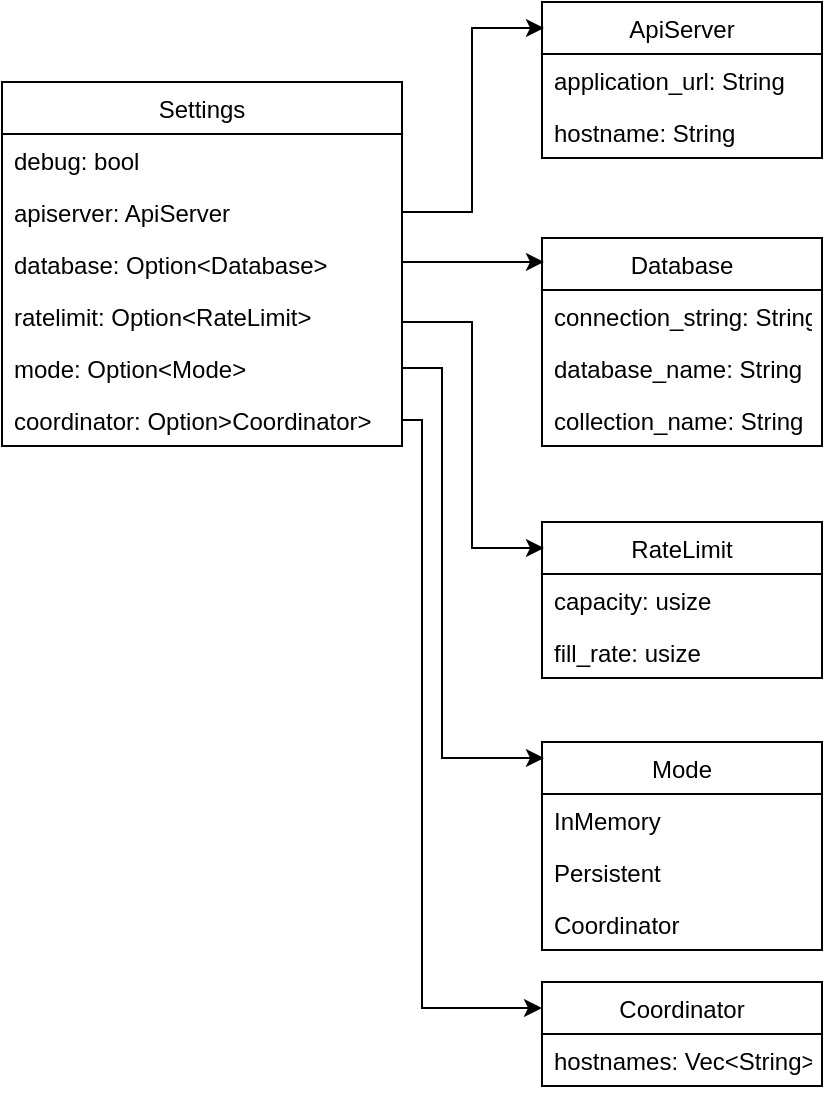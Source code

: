 <mxfile version="15.8.7" type="device" pages="4"><diagram id="TAZlNpyzT57UB132Z_Th" name="settings"><mxGraphModel dx="1422" dy="857" grid="1" gridSize="10" guides="1" tooltips="1" connect="1" arrows="1" fold="1" page="1" pageScale="1" pageWidth="850" pageHeight="1100" math="0" shadow="0"><root><mxCell id="esbHECSBwcRWjfnft_Ba-0"/><mxCell id="esbHECSBwcRWjfnft_Ba-1" parent="esbHECSBwcRWjfnft_Ba-0"/><mxCell id="esbHECSBwcRWjfnft_Ba-6" value="ApiServer" style="swimlane;fontStyle=0;childLayout=stackLayout;horizontal=1;startSize=26;fillColor=none;horizontalStack=0;resizeParent=1;resizeParentMax=0;resizeLast=0;collapsible=1;marginBottom=0;" parent="esbHECSBwcRWjfnft_Ba-1" vertex="1"><mxGeometry x="280" y="30" width="140" height="78" as="geometry"/></mxCell><mxCell id="esbHECSBwcRWjfnft_Ba-7" value="application_url: String" style="text;strokeColor=none;fillColor=none;align=left;verticalAlign=top;spacingLeft=4;spacingRight=4;overflow=hidden;rotatable=0;points=[[0,0.5],[1,0.5]];portConstraint=eastwest;" parent="esbHECSBwcRWjfnft_Ba-6" vertex="1"><mxGeometry y="26" width="140" height="26" as="geometry"/></mxCell><mxCell id="esbHECSBwcRWjfnft_Ba-8" value="hostname: String" style="text;strokeColor=none;fillColor=none;align=left;verticalAlign=top;spacingLeft=4;spacingRight=4;overflow=hidden;rotatable=0;points=[[0,0.5],[1,0.5]];portConstraint=eastwest;" parent="esbHECSBwcRWjfnft_Ba-6" vertex="1"><mxGeometry y="52" width="140" height="26" as="geometry"/></mxCell><mxCell id="esbHECSBwcRWjfnft_Ba-10" value="Database" style="swimlane;fontStyle=0;childLayout=stackLayout;horizontal=1;startSize=26;fillColor=none;horizontalStack=0;resizeParent=1;resizeParentMax=0;resizeLast=0;collapsible=1;marginBottom=0;" parent="esbHECSBwcRWjfnft_Ba-1" vertex="1"><mxGeometry x="280" y="148" width="140" height="104" as="geometry"/></mxCell><mxCell id="esbHECSBwcRWjfnft_Ba-11" value="connection_string: String" style="text;strokeColor=none;fillColor=none;align=left;verticalAlign=top;spacingLeft=4;spacingRight=4;overflow=hidden;rotatable=0;points=[[0,0.5],[1,0.5]];portConstraint=eastwest;" parent="esbHECSBwcRWjfnft_Ba-10" vertex="1"><mxGeometry y="26" width="140" height="26" as="geometry"/></mxCell><mxCell id="esbHECSBwcRWjfnft_Ba-13" value="database_name: String" style="text;strokeColor=none;fillColor=none;align=left;verticalAlign=top;spacingLeft=4;spacingRight=4;overflow=hidden;rotatable=0;points=[[0,0.5],[1,0.5]];portConstraint=eastwest;" parent="esbHECSBwcRWjfnft_Ba-10" vertex="1"><mxGeometry y="52" width="140" height="26" as="geometry"/></mxCell><mxCell id="esbHECSBwcRWjfnft_Ba-12" value="collection_name: String" style="text;strokeColor=none;fillColor=none;align=left;verticalAlign=top;spacingLeft=4;spacingRight=4;overflow=hidden;rotatable=0;points=[[0,0.5],[1,0.5]];portConstraint=eastwest;" parent="esbHECSBwcRWjfnft_Ba-10" vertex="1"><mxGeometry y="78" width="140" height="26" as="geometry"/></mxCell><mxCell id="esbHECSBwcRWjfnft_Ba-14" value="RateLimit" style="swimlane;fontStyle=0;childLayout=stackLayout;horizontal=1;startSize=26;fillColor=none;horizontalStack=0;resizeParent=1;resizeParentMax=0;resizeLast=0;collapsible=1;marginBottom=0;" parent="esbHECSBwcRWjfnft_Ba-1" vertex="1"><mxGeometry x="280" y="290" width="140" height="78" as="geometry"/></mxCell><mxCell id="esbHECSBwcRWjfnft_Ba-15" value="capacity: usize" style="text;strokeColor=none;fillColor=none;align=left;verticalAlign=top;spacingLeft=4;spacingRight=4;overflow=hidden;rotatable=0;points=[[0,0.5],[1,0.5]];portConstraint=eastwest;" parent="esbHECSBwcRWjfnft_Ba-14" vertex="1"><mxGeometry y="26" width="140" height="26" as="geometry"/></mxCell><mxCell id="esbHECSBwcRWjfnft_Ba-16" value="fill_rate: usize" style="text;strokeColor=none;fillColor=none;align=left;verticalAlign=top;spacingLeft=4;spacingRight=4;overflow=hidden;rotatable=0;points=[[0,0.5],[1,0.5]];portConstraint=eastwest;" parent="esbHECSBwcRWjfnft_Ba-14" vertex="1"><mxGeometry y="52" width="140" height="26" as="geometry"/></mxCell><mxCell id="esbHECSBwcRWjfnft_Ba-18" value="Settings" style="swimlane;fontStyle=0;childLayout=stackLayout;horizontal=1;startSize=26;fillColor=none;horizontalStack=0;resizeParent=1;resizeParentMax=0;resizeLast=0;collapsible=1;marginBottom=0;" parent="esbHECSBwcRWjfnft_Ba-1" vertex="1"><mxGeometry x="10" y="70" width="200" height="182" as="geometry"/></mxCell><mxCell id="esbHECSBwcRWjfnft_Ba-19" value="debug: bool" style="text;strokeColor=none;fillColor=none;align=left;verticalAlign=top;spacingLeft=4;spacingRight=4;overflow=hidden;rotatable=0;points=[[0,0.5],[1,0.5]];portConstraint=eastwest;" parent="esbHECSBwcRWjfnft_Ba-18" vertex="1"><mxGeometry y="26" width="200" height="26" as="geometry"/></mxCell><mxCell id="esbHECSBwcRWjfnft_Ba-21" value="apiserver: ApiServer" style="text;strokeColor=none;fillColor=none;align=left;verticalAlign=top;spacingLeft=4;spacingRight=4;overflow=hidden;rotatable=0;points=[[0,0.5],[1,0.5]];portConstraint=eastwest;" parent="esbHECSBwcRWjfnft_Ba-18" vertex="1"><mxGeometry y="52" width="200" height="26" as="geometry"/></mxCell><mxCell id="esbHECSBwcRWjfnft_Ba-22" value="database: Option&lt;Database&gt;" style="text;strokeColor=none;fillColor=none;align=left;verticalAlign=top;spacingLeft=4;spacingRight=4;overflow=hidden;rotatable=0;points=[[0,0.5],[1,0.5]];portConstraint=eastwest;" parent="esbHECSBwcRWjfnft_Ba-18" vertex="1"><mxGeometry y="78" width="200" height="26" as="geometry"/></mxCell><mxCell id="sbB6mILtTJ0uTnUBI71t-11" value="ratelimit: Option&lt;RateLimit&gt;" style="text;strokeColor=none;fillColor=none;align=left;verticalAlign=top;spacingLeft=4;spacingRight=4;overflow=hidden;rotatable=0;points=[[0,0.5],[1,0.5]];portConstraint=eastwest;" vertex="1" parent="esbHECSBwcRWjfnft_Ba-18"><mxGeometry y="104" width="200" height="26" as="geometry"/></mxCell><mxCell id="sbB6mILtTJ0uTnUBI71t-12" value="mode: Option&lt;Mode&gt;" style="text;strokeColor=none;fillColor=none;align=left;verticalAlign=top;spacingLeft=4;spacingRight=4;overflow=hidden;rotatable=0;points=[[0,0.5],[1,0.5]];portConstraint=eastwest;" vertex="1" parent="esbHECSBwcRWjfnft_Ba-18"><mxGeometry y="130" width="200" height="26" as="geometry"/></mxCell><mxCell id="esbHECSBwcRWjfnft_Ba-20" value="coordinator: Option&gt;Coordinator&gt;" style="text;strokeColor=none;fillColor=none;align=left;verticalAlign=top;spacingLeft=4;spacingRight=4;overflow=hidden;rotatable=0;points=[[0,0.5],[1,0.5]];portConstraint=eastwest;" parent="esbHECSBwcRWjfnft_Ba-18" vertex="1"><mxGeometry y="156" width="200" height="26" as="geometry"/></mxCell><mxCell id="esbHECSBwcRWjfnft_Ba-23" style="edgeStyle=orthogonalEdgeStyle;rounded=0;orthogonalLoop=1;jettySize=auto;html=1;entryX=0.007;entryY=0.167;entryDx=0;entryDy=0;entryPerimeter=0;" parent="esbHECSBwcRWjfnft_Ba-1" source="esbHECSBwcRWjfnft_Ba-21" target="esbHECSBwcRWjfnft_Ba-6" edge="1"><mxGeometry relative="1" as="geometry"/></mxCell><mxCell id="esbHECSBwcRWjfnft_Ba-24" style="edgeStyle=orthogonalEdgeStyle;rounded=0;orthogonalLoop=1;jettySize=auto;html=1;entryX=0.007;entryY=0.115;entryDx=0;entryDy=0;entryPerimeter=0;" parent="esbHECSBwcRWjfnft_Ba-1" source="esbHECSBwcRWjfnft_Ba-22" target="esbHECSBwcRWjfnft_Ba-10" edge="1"><mxGeometry relative="1" as="geometry"><Array as="points"><mxPoint x="230" y="160"/><mxPoint x="230" y="160"/></Array></mxGeometry></mxCell><mxCell id="esbHECSBwcRWjfnft_Ba-25" style="edgeStyle=orthogonalEdgeStyle;rounded=0;orthogonalLoop=1;jettySize=auto;html=1;entryX=0.007;entryY=0.167;entryDx=0;entryDy=0;entryPerimeter=0;" parent="esbHECSBwcRWjfnft_Ba-1" target="esbHECSBwcRWjfnft_Ba-14" edge="1"><mxGeometry relative="1" as="geometry"><mxPoint x="210" y="190" as="sourcePoint"/><Array as="points"><mxPoint x="245" y="190"/><mxPoint x="245" y="303"/></Array></mxGeometry></mxCell><mxCell id="sbB6mILtTJ0uTnUBI71t-3" value="Mode" style="swimlane;fontStyle=0;childLayout=stackLayout;horizontal=1;startSize=26;fillColor=none;horizontalStack=0;resizeParent=1;resizeParentMax=0;resizeLast=0;collapsible=1;marginBottom=0;" vertex="1" parent="esbHECSBwcRWjfnft_Ba-1"><mxGeometry x="280" y="400" width="140" height="104" as="geometry"/></mxCell><mxCell id="sbB6mILtTJ0uTnUBI71t-4" value="InMemory" style="text;strokeColor=none;fillColor=none;align=left;verticalAlign=top;spacingLeft=4;spacingRight=4;overflow=hidden;rotatable=0;points=[[0,0.5],[1,0.5]];portConstraint=eastwest;" vertex="1" parent="sbB6mILtTJ0uTnUBI71t-3"><mxGeometry y="26" width="140" height="26" as="geometry"/></mxCell><mxCell id="sbB6mILtTJ0uTnUBI71t-6" value="Persistent" style="text;strokeColor=none;fillColor=none;align=left;verticalAlign=top;spacingLeft=4;spacingRight=4;overflow=hidden;rotatable=0;points=[[0,0.5],[1,0.5]];portConstraint=eastwest;" vertex="1" parent="sbB6mILtTJ0uTnUBI71t-3"><mxGeometry y="52" width="140" height="26" as="geometry"/></mxCell><mxCell id="sbB6mILtTJ0uTnUBI71t-5" value="Coordinator" style="text;strokeColor=none;fillColor=none;align=left;verticalAlign=top;spacingLeft=4;spacingRight=4;overflow=hidden;rotatable=0;points=[[0,0.5],[1,0.5]];portConstraint=eastwest;" vertex="1" parent="sbB6mILtTJ0uTnUBI71t-3"><mxGeometry y="78" width="140" height="26" as="geometry"/></mxCell><mxCell id="sbB6mILtTJ0uTnUBI71t-7" value="Coordinator" style="swimlane;fontStyle=0;childLayout=stackLayout;horizontal=1;startSize=26;fillColor=none;horizontalStack=0;resizeParent=1;resizeParentMax=0;resizeLast=0;collapsible=1;marginBottom=0;" vertex="1" parent="esbHECSBwcRWjfnft_Ba-1"><mxGeometry x="280" y="520" width="140" height="52" as="geometry"/></mxCell><mxCell id="sbB6mILtTJ0uTnUBI71t-10" value="hostnames: Vec&lt;String&gt;" style="text;strokeColor=none;fillColor=none;align=left;verticalAlign=top;spacingLeft=4;spacingRight=4;overflow=hidden;rotatable=0;points=[[0,0.5],[1,0.5]];portConstraint=eastwest;" vertex="1" parent="sbB6mILtTJ0uTnUBI71t-7"><mxGeometry y="26" width="140" height="26" as="geometry"/></mxCell><mxCell id="sbB6mILtTJ0uTnUBI71t-13" style="edgeStyle=orthogonalEdgeStyle;rounded=0;orthogonalLoop=1;jettySize=auto;html=1;entryX=0.007;entryY=0.077;entryDx=0;entryDy=0;entryPerimeter=0;" edge="1" parent="esbHECSBwcRWjfnft_Ba-1" source="sbB6mILtTJ0uTnUBI71t-12" target="sbB6mILtTJ0uTnUBI71t-3"><mxGeometry relative="1" as="geometry"><Array as="points"><mxPoint x="230" y="213"/><mxPoint x="230" y="408"/></Array></mxGeometry></mxCell><mxCell id="sbB6mILtTJ0uTnUBI71t-14" style="edgeStyle=orthogonalEdgeStyle;rounded=0;orthogonalLoop=1;jettySize=auto;html=1;entryX=0;entryY=0.25;entryDx=0;entryDy=0;" edge="1" parent="esbHECSBwcRWjfnft_Ba-1" source="esbHECSBwcRWjfnft_Ba-20" target="sbB6mILtTJ0uTnUBI71t-7"><mxGeometry relative="1" as="geometry"><Array as="points"><mxPoint x="220" y="239"/><mxPoint x="220" y="533"/></Array></mxGeometry></mxCell></root></mxGraphModel></diagram><diagram id="XrdEP9wuMoZZSqvLhCK8" name="hashservice"><mxGraphModel dx="1422" dy="857" grid="1" gridSize="10" guides="1" tooltips="1" connect="1" arrows="1" fold="1" page="1" pageScale="1" pageWidth="850" pageHeight="1100" math="0" shadow="0"><root><mxCell id="0"/><mxCell id="1" parent="0"/><mxCell id="L67P3YIC8SZc1Xn3fGiJ-1" value="HashService" style="swimlane;fontStyle=0;childLayout=stackLayout;horizontal=1;startSize=26;fillColor=none;horizontalStack=0;resizeParent=1;resizeParentMax=0;resizeLast=0;collapsible=1;marginBottom=0;" parent="1" vertex="1"><mxGeometry x="10" y="64" width="380" height="130" as="geometry"/></mxCell><mxCell id="L67P3YIC8SZc1Xn3fGiJ-2" value="init -&gt; Result&lt;(), HashServiceError&gt;" style="text;strokeColor=none;fillColor=none;align=left;verticalAlign=top;spacingLeft=4;spacingRight=4;overflow=hidden;rotatable=0;points=[[0,0.5],[1,0.5]];portConstraint=eastwest;" parent="L67P3YIC8SZc1Xn3fGiJ-1" vertex="1"><mxGeometry y="26" width="380" height="26" as="geometry"/></mxCell><mxCell id="L67P3YIC8SZc1Xn3fGiJ-3" value="get_links(QueryParams) : Result&lt;Vec&lt;LinkInfo&gt;, HashServiceError&gt;" style="text;strokeColor=none;fillColor=none;align=left;verticalAlign=top;spacingLeft=4;spacingRight=4;overflow=hidden;rotatable=0;points=[[0,0.5],[1,0.5]];portConstraint=eastwest;" parent="L67P3YIC8SZc1Xn3fGiJ-1" vertex="1"><mxGeometry y="52" width="380" height="26" as="geometry"/></mxCell><mxCell id="L67P3YIC8SZc1Xn3fGiJ-4" value="insert(&amp;str) -&gt; Result&lt;String, HashServiceError&gt;" style="text;strokeColor=none;fillColor=none;align=left;verticalAlign=top;spacingLeft=4;spacingRight=4;overflow=hidden;rotatable=0;points=[[0,0.5],[1,0.5]];portConstraint=eastwest;" parent="L67P3YIC8SZc1Xn3fGiJ-1" vertex="1"><mxGeometry y="78" width="380" height="26" as="geometry"/></mxCell><mxCell id="L67P3YIC8SZc1Xn3fGiJ-5" value="find(&amp;str) -&gt; Option&lt;LinkInfo&gt;" style="text;strokeColor=none;fillColor=none;align=left;verticalAlign=top;spacingLeft=4;spacingRight=4;overflow=hidden;rotatable=0;points=[[0,0.5],[1,0.5]];portConstraint=eastwest;" parent="L67P3YIC8SZc1Xn3fGiJ-1" vertex="1"><mxGeometry y="104" width="380" height="26" as="geometry"/></mxCell><mxCell id="L67P3YIC8SZc1Xn3fGiJ-9" value="LinkInfo" style="swimlane;fontStyle=0;childLayout=stackLayout;horizontal=1;startSize=26;fillColor=none;horizontalStack=0;resizeParent=1;resizeParentMax=0;resizeLast=0;collapsible=1;marginBottom=0;" parent="1" vertex="1"><mxGeometry x="440" y="160" width="130" height="104" as="geometry"/></mxCell><mxCell id="L67P3YIC8SZc1Xn3fGiJ-10" value="short_url: String" style="text;strokeColor=none;fillColor=none;align=left;verticalAlign=top;spacingLeft=4;spacingRight=4;overflow=hidden;rotatable=0;points=[[0,0.5],[1,0.5]];portConstraint=eastwest;" parent="L67P3YIC8SZc1Xn3fGiJ-9" vertex="1"><mxGeometry y="26" width="130" height="26" as="geometry"/></mxCell><mxCell id="L67P3YIC8SZc1Xn3fGiJ-11" value="long_url: String" style="text;strokeColor=none;fillColor=none;align=left;verticalAlign=top;spacingLeft=4;spacingRight=4;overflow=hidden;rotatable=0;points=[[0,0.5],[1,0.5]];portConstraint=eastwest;" parent="L67P3YIC8SZc1Xn3fGiJ-9" vertex="1"><mxGeometry y="52" width="130" height="26" as="geometry"/></mxCell><mxCell id="L67P3YIC8SZc1Xn3fGiJ-12" value="clicks: u32" style="text;strokeColor=none;fillColor=none;align=left;verticalAlign=top;spacingLeft=4;spacingRight=4;overflow=hidden;rotatable=0;points=[[0,0.5],[1,0.5]];portConstraint=eastwest;" parent="L67P3YIC8SZc1Xn3fGiJ-9" vertex="1"><mxGeometry y="78" width="130" height="26" as="geometry"/></mxCell><mxCell id="L67P3YIC8SZc1Xn3fGiJ-14" value="HashServiceError" style="swimlane;fontStyle=0;childLayout=stackLayout;horizontal=1;startSize=26;fillColor=none;horizontalStack=0;resizeParent=1;resizeParentMax=0;resizeLast=0;collapsible=1;marginBottom=0;" parent="1" vertex="1"><mxGeometry x="440" y="30" width="130" height="78" as="geometry"/></mxCell><mxCell id="L67P3YIC8SZc1Xn3fGiJ-15" value="ConnectionError" style="text;strokeColor=none;fillColor=none;align=left;verticalAlign=top;spacingLeft=4;spacingRight=4;overflow=hidden;rotatable=0;points=[[0,0.5],[1,0.5]];portConstraint=eastwest;" parent="L67P3YIC8SZc1Xn3fGiJ-14" vertex="1"><mxGeometry y="26" width="130" height="26" as="geometry"/></mxCell><mxCell id="L67P3YIC8SZc1Xn3fGiJ-16" value="Unknown" style="text;strokeColor=none;fillColor=none;align=left;verticalAlign=top;spacingLeft=4;spacingRight=4;overflow=hidden;rotatable=0;points=[[0,0.5],[1,0.5]];portConstraint=eastwest;" parent="L67P3YIC8SZc1Xn3fGiJ-14" vertex="1"><mxGeometry y="52" width="130" height="26" as="geometry"/></mxCell><mxCell id="L67P3YIC8SZc1Xn3fGiJ-26" style="edgeStyle=orthogonalEdgeStyle;rounded=0;orthogonalLoop=1;jettySize=auto;html=1;entryX=0.488;entryY=1.038;entryDx=0;entryDy=0;entryPerimeter=0;" parent="1" source="L67P3YIC8SZc1Xn3fGiJ-18" target="L67P3YIC8SZc1Xn3fGiJ-5" edge="1"><mxGeometry relative="1" as="geometry"/></mxCell><mxCell id="L67P3YIC8SZc1Xn3fGiJ-18" value="InMemoryHashService" style="swimlane;fontStyle=0;childLayout=stackLayout;horizontal=1;startSize=26;fillColor=none;horizontalStack=0;resizeParent=1;resizeParentMax=0;resizeLast=0;collapsible=1;marginBottom=0;" parent="1" vertex="1"><mxGeometry x="30" y="284" width="230" height="52" as="geometry"/></mxCell><mxCell id="L67P3YIC8SZc1Xn3fGiJ-19" value="urls: HashMap&lt;String, LinkInfo&gt;" style="text;strokeColor=none;fillColor=none;align=left;verticalAlign=top;spacingLeft=4;spacingRight=4;overflow=hidden;rotatable=0;points=[[0,0.5],[1,0.5]];portConstraint=eastwest;" parent="L67P3YIC8SZc1Xn3fGiJ-18" vertex="1"><mxGeometry y="26" width="230" height="26" as="geometry"/></mxCell><mxCell id="L67P3YIC8SZc1Xn3fGiJ-27" style="edgeStyle=orthogonalEdgeStyle;rounded=0;orthogonalLoop=1;jettySize=auto;html=1;entryX=0.535;entryY=0.974;entryDx=0;entryDy=0;entryPerimeter=0;" parent="1" source="L67P3YIC8SZc1Xn3fGiJ-23" target="L67P3YIC8SZc1Xn3fGiJ-5" edge="1"><mxGeometry relative="1" as="geometry"/></mxCell><mxCell id="L67P3YIC8SZc1Xn3fGiJ-23" value="PersistentHashService" style="swimlane;fontStyle=0;childLayout=stackLayout;horizontal=1;startSize=26;fillColor=none;horizontalStack=0;resizeParent=1;resizeParentMax=0;resizeLast=0;collapsible=1;marginBottom=0;" parent="1" vertex="1"><mxGeometry x="270" y="284" width="230" height="78" as="geometry"/></mxCell><mxCell id="L67P3YIC8SZc1Xn3fGiJ-24" value="database_config: settings::Database" style="text;strokeColor=none;fillColor=none;align=left;verticalAlign=top;spacingLeft=4;spacingRight=4;overflow=hidden;rotatable=0;points=[[0,0.5],[1,0.5]];portConstraint=eastwest;" parent="L67P3YIC8SZc1Xn3fGiJ-23" vertex="1"><mxGeometry y="26" width="230" height="26" as="geometry"/></mxCell><mxCell id="L67P3YIC8SZc1Xn3fGiJ-25" value="collection: Option&lt;Collection&lt;LinkInfo&gt;&gt;" style="text;strokeColor=none;fillColor=none;align=left;verticalAlign=top;spacingLeft=4;spacingRight=4;overflow=hidden;rotatable=0;points=[[0,0.5],[1,0.5]];portConstraint=eastwest;" parent="L67P3YIC8SZc1Xn3fGiJ-23" vertex="1"><mxGeometry y="52" width="230" height="26" as="geometry"/></mxCell><mxCell id="L67P3YIC8SZc1Xn3fGiJ-28" style="edgeStyle=orthogonalEdgeStyle;rounded=0;orthogonalLoop=1;jettySize=auto;html=1;entryX=-0.022;entryY=0.106;entryDx=0;entryDy=0;entryPerimeter=0;" parent="1" source="L67P3YIC8SZc1Xn3fGiJ-3" target="L67P3YIC8SZc1Xn3fGiJ-9" edge="1"><mxGeometry relative="1" as="geometry"><Array as="points"><mxPoint x="400" y="129"/><mxPoint x="400" y="171"/></Array></mxGeometry></mxCell><mxCell id="L67P3YIC8SZc1Xn3fGiJ-29" style="edgeStyle=orthogonalEdgeStyle;rounded=0;orthogonalLoop=1;jettySize=auto;html=1;entryX=-0.015;entryY=0.173;entryDx=0;entryDy=0;entryPerimeter=0;" parent="1" source="L67P3YIC8SZc1Xn3fGiJ-2" target="L67P3YIC8SZc1Xn3fGiJ-14" edge="1"><mxGeometry relative="1" as="geometry"/></mxCell><mxCell id="QDeMAScVZnBrEmCv4v0D-1" value="QueryParams" style="swimlane;fontStyle=0;childLayout=stackLayout;horizontal=1;startSize=26;fillColor=none;horizontalStack=0;resizeParent=1;resizeParentMax=0;resizeLast=0;collapsible=1;marginBottom=0;" parent="1" vertex="1"><mxGeometry x="610" y="108" width="130" height="78" as="geometry"/></mxCell><mxCell id="QDeMAScVZnBrEmCv4v0D-2" value="top: Option&lt;usize&gt;" style="text;strokeColor=none;fillColor=none;align=left;verticalAlign=top;spacingLeft=4;spacingRight=4;overflow=hidden;rotatable=0;points=[[0,0.5],[1,0.5]];portConstraint=eastwest;" parent="QDeMAScVZnBrEmCv4v0D-1" vertex="1"><mxGeometry y="26" width="130" height="26" as="geometry"/></mxCell><mxCell id="QDeMAScVZnBrEmCv4v0D-3" value="skip: Option&lt;usize&gt;" style="text;strokeColor=none;fillColor=none;align=left;verticalAlign=top;spacingLeft=4;spacingRight=4;overflow=hidden;rotatable=0;points=[[0,0.5],[1,0.5]];portConstraint=eastwest;" parent="QDeMAScVZnBrEmCv4v0D-1" vertex="1"><mxGeometry y="52" width="130" height="26" as="geometry"/></mxCell><mxCell id="QDeMAScVZnBrEmCv4v0D-5" style="edgeStyle=orthogonalEdgeStyle;rounded=0;orthogonalLoop=1;jettySize=auto;html=1;entryX=0;entryY=0.25;entryDx=0;entryDy=0;" parent="1" source="L67P3YIC8SZc1Xn3fGiJ-3" target="QDeMAScVZnBrEmCv4v0D-1" edge="1"><mxGeometry relative="1" as="geometry"><Array as="points"><mxPoint x="350" y="128"/><mxPoint x="350" y="128"/></Array></mxGeometry></mxCell></root></mxGraphModel></diagram><diagram id="0P1ubrM2B0wQ4ttM5VC0" name="httpserver"><mxGraphModel dx="1422" dy="857" grid="1" gridSize="10" guides="1" tooltips="1" connect="1" arrows="1" fold="1" page="1" pageScale="1" pageWidth="850" pageHeight="1100" math="0" shadow="0"><root><mxCell id="tfmMsQ8If1fXk_dhuAAy-0"/><mxCell id="tfmMsQ8If1fXk_dhuAAy-1" parent="tfmMsQ8If1fXk_dhuAAy-0"/><mxCell id="tfmMsQ8If1fXk_dhuAAy-2" value="HttpServer" style="swimlane;fontStyle=0;childLayout=stackLayout;horizontal=1;startSize=26;fillColor=none;horizontalStack=0;resizeParent=1;resizeParentMax=0;resizeLast=0;collapsible=1;marginBottom=0;" parent="tfmMsQ8If1fXk_dhuAAy-1" vertex="1"><mxGeometry x="60" y="50" width="180" height="156" as="geometry"/></mxCell><mxCell id="tfmMsQ8If1fXk_dhuAAy-3" value="/hello" style="text;strokeColor=none;fillColor=none;align=left;verticalAlign=top;spacingLeft=4;spacingRight=4;overflow=hidden;rotatable=0;points=[[0,0.5],[1,0.5]];portConstraint=eastwest;" parent="tfmMsQ8If1fXk_dhuAAy-2" vertex="1"><mxGeometry y="26" width="180" height="26" as="geometry"/></mxCell><mxCell id="tfmMsQ8If1fXk_dhuAAy-4" value="/urls" style="text;strokeColor=none;fillColor=none;align=left;verticalAlign=top;spacingLeft=4;spacingRight=4;overflow=hidden;rotatable=0;points=[[0,0.5],[1,0.5]];portConstraint=eastwest;" parent="tfmMsQ8If1fXk_dhuAAy-2" vertex="1"><mxGeometry y="52" width="180" height="26" as="geometry"/></mxCell><mxCell id="tfmMsQ8If1fXk_dhuAAy-5" value="/shorten?long_url={url}" style="text;strokeColor=none;fillColor=none;align=left;verticalAlign=top;spacingLeft=4;spacingRight=4;overflow=hidden;rotatable=0;points=[[0,0.5],[1,0.5]];portConstraint=eastwest;" parent="tfmMsQ8If1fXk_dhuAAy-2" vertex="1"><mxGeometry y="78" width="180" height="26" as="geometry"/></mxCell><mxCell id="tfmMsQ8If1fXk_dhuAAy-6" value="/{short_url}" style="text;strokeColor=none;fillColor=none;align=left;verticalAlign=top;spacingLeft=4;spacingRight=4;overflow=hidden;rotatable=0;points=[[0,0.5],[1,0.5]];portConstraint=eastwest;" parent="tfmMsQ8If1fXk_dhuAAy-2" vertex="1"><mxGeometry y="104" width="180" height="26" as="geometry"/></mxCell><mxCell id="tfmMsQ8If1fXk_dhuAAy-7" value="/{short_url}/summary" style="text;strokeColor=none;fillColor=none;align=left;verticalAlign=top;spacingLeft=4;spacingRight=4;overflow=hidden;rotatable=0;points=[[0,0.5],[1,0.5]];portConstraint=eastwest;" parent="tfmMsQ8If1fXk_dhuAAy-2" vertex="1"><mxGeometry y="130" width="180" height="26" as="geometry"/></mxCell><mxCell id="tfmMsQ8If1fXk_dhuAAy-8" value="RateLimiterMiddlewareService&lt;S&gt;" style="swimlane;fontStyle=0;childLayout=stackLayout;horizontal=1;startSize=26;fillColor=none;horizontalStack=0;resizeParent=1;resizeParentMax=0;resizeLast=0;collapsible=1;marginBottom=0;" parent="tfmMsQ8If1fXk_dhuAAy-1" vertex="1"><mxGeometry x="290" y="50" width="230" height="78" as="geometry"/></mxCell><mxCell id="tfmMsQ8If1fXk_dhuAAy-12" value="service: S" style="text;strokeColor=none;fillColor=none;align=left;verticalAlign=top;spacingLeft=4;spacingRight=4;overflow=hidden;rotatable=0;points=[[0,0.5],[1,0.5]];portConstraint=eastwest;" parent="tfmMsQ8If1fXk_dhuAAy-8" vertex="1"><mxGeometry y="26" width="230" height="26" as="geometry"/></mxCell><mxCell id="tfmMsQ8If1fXk_dhuAAy-10" value="rate_limiter: RateLimiter" style="text;strokeColor=none;fillColor=none;align=left;verticalAlign=top;spacingLeft=4;spacingRight=4;overflow=hidden;rotatable=0;points=[[0,0.5],[1,0.5]];portConstraint=eastwest;" parent="tfmMsQ8If1fXk_dhuAAy-8" vertex="1"><mxGeometry y="52" width="230" height="26" as="geometry"/></mxCell><mxCell id="tfmMsQ8If1fXk_dhuAAy-13" value="RateLimiter" style="swimlane;fontStyle=0;childLayout=stackLayout;horizontal=1;startSize=26;fillColor=none;horizontalStack=0;resizeParent=1;resizeParentMax=0;resizeLast=0;collapsible=1;marginBottom=0;" parent="tfmMsQ8If1fXk_dhuAAy-1" vertex="1"><mxGeometry x="290" y="170" width="230" height="130" as="geometry"/></mxCell><mxCell id="tfmMsQ8If1fXk_dhuAAy-14" value="capacity: usize" style="text;strokeColor=none;fillColor=none;align=left;verticalAlign=top;spacingLeft=4;spacingRight=4;overflow=hidden;rotatable=0;points=[[0,0.5],[1,0.5]];portConstraint=eastwest;" parent="tfmMsQ8If1fXk_dhuAAy-13" vertex="1"><mxGeometry y="26" width="230" height="26" as="geometry"/></mxCell><mxCell id="tfmMsQ8If1fXk_dhuAAy-15" value="tokens: usize&#10;" style="text;strokeColor=none;fillColor=none;align=left;verticalAlign=top;spacingLeft=4;spacingRight=4;overflow=hidden;rotatable=0;points=[[0,0.5],[1,0.5]];portConstraint=eastwest;" parent="tfmMsQ8If1fXk_dhuAAy-13" vertex="1"><mxGeometry y="52" width="230" height="26" as="geometry"/></mxCell><mxCell id="tfmMsQ8If1fXk_dhuAAy-17" value="fill_rate: usize" style="text;strokeColor=none;fillColor=none;align=left;verticalAlign=top;spacingLeft=4;spacingRight=4;overflow=hidden;rotatable=0;points=[[0,0.5],[1,0.5]];portConstraint=eastwest;" parent="tfmMsQ8If1fXk_dhuAAy-13" vertex="1"><mxGeometry y="78" width="230" height="26" as="geometry"/></mxCell><mxCell id="tfmMsQ8If1fXk_dhuAAy-18" value="last_update: Instant" style="text;strokeColor=none;fillColor=none;align=left;verticalAlign=top;spacingLeft=4;spacingRight=4;overflow=hidden;rotatable=0;points=[[0,0.5],[1,0.5]];portConstraint=eastwest;" parent="tfmMsQ8If1fXk_dhuAAy-13" vertex="1"><mxGeometry y="104" width="230" height="26" as="geometry"/></mxCell><mxCell id="tfmMsQ8If1fXk_dhuAAy-19" value="1" style="endArrow=open;html=1;endSize=12;startArrow=diamondThin;startSize=14;startFill=0;edgeStyle=orthogonalEdgeStyle;align=left;verticalAlign=bottom;rounded=0;entryX=0.002;entryY=0.162;entryDx=0;entryDy=0;entryPerimeter=0;" parent="tfmMsQ8If1fXk_dhuAAy-1" source="tfmMsQ8If1fXk_dhuAAy-2" target="tfmMsQ8If1fXk_dhuAAy-8" edge="1"><mxGeometry x="-1" y="3" relative="1" as="geometry"><mxPoint x="260" y="290" as="sourcePoint"/><mxPoint x="420" y="290" as="targetPoint"/></mxGeometry></mxCell><mxCell id="tfmMsQ8If1fXk_dhuAAy-27" value="1" style="endArrow=open;html=1;endSize=12;startArrow=diamondThin;startSize=14;startFill=0;edgeStyle=orthogonalEdgeStyle;align=left;verticalAlign=bottom;rounded=0;exitX=1;exitY=0.25;exitDx=0;exitDy=0;" parent="tfmMsQ8If1fXk_dhuAAy-1" source="tfmMsQ8If1fXk_dhuAAy-8" target="tfmMsQ8If1fXk_dhuAAy-13" edge="1"><mxGeometry x="-1" y="3" relative="1" as="geometry"><mxPoint x="260" y="290" as="sourcePoint"/><mxPoint x="420" y="290" as="targetPoint"/><Array as="points"><mxPoint x="560" y="70"/><mxPoint x="560" y="149"/><mxPoint x="405" y="149"/></Array></mxGeometry></mxCell></root></mxGraphModel></diagram><diagram id="LzjyksKYtDOkeL2zlbxo" name="coordinator"><mxGraphModel dx="1422" dy="857" grid="1" gridSize="10" guides="1" tooltips="1" connect="1" arrows="1" fold="1" page="1" pageScale="1" pageWidth="850" pageHeight="1100" math="0" shadow="0"><root><mxCell id="PjzoRPkcWDOQDEcjK09I-0"/><mxCell id="PjzoRPkcWDOQDEcjK09I-1" parent="PjzoRPkcWDOQDEcjK09I-0"/><mxCell id="PjzoRPkcWDOQDEcjK09I-2" value="" style="ellipse;whiteSpace=wrap;html=1;" vertex="1" parent="PjzoRPkcWDOQDEcjK09I-1"><mxGeometry x="230" y="30" width="360" height="360" as="geometry"/></mxCell><mxCell id="PjzoRPkcWDOQDEcjK09I-7" style="rounded=0;orthogonalLoop=1;jettySize=auto;html=1;entryX=0;entryY=0.75;entryDx=0;entryDy=0;exitX=0.75;exitY=0;exitDx=0;exitDy=0;" edge="1" parent="PjzoRPkcWDOQDEcjK09I-1" source="PjzoRPkcWDOQDEcjK09I-3" target="PjzoRPkcWDOQDEcjK09I-4"><mxGeometry relative="1" as="geometry"><mxPoint x="280" y="220" as="sourcePoint"/></mxGeometry></mxCell><mxCell id="PjzoRPkcWDOQDEcjK09I-8" style="edgeStyle=none;rounded=0;orthogonalLoop=1;jettySize=auto;html=1;entryX=0;entryY=0.5;entryDx=0;entryDy=0;exitX=1;exitY=0.25;exitDx=0;exitDy=0;" edge="1" parent="PjzoRPkcWDOQDEcjK09I-1" source="PjzoRPkcWDOQDEcjK09I-3" target="PjzoRPkcWDOQDEcjK09I-5"><mxGeometry relative="1" as="geometry"/></mxCell><mxCell id="PjzoRPkcWDOQDEcjK09I-9" style="edgeStyle=none;rounded=0;orthogonalLoop=1;jettySize=auto;html=1;entryX=0;entryY=0.25;entryDx=0;entryDy=0;exitX=1;exitY=0.5;exitDx=0;exitDy=0;" edge="1" parent="PjzoRPkcWDOQDEcjK09I-1" source="PjzoRPkcWDOQDEcjK09I-3" target="PjzoRPkcWDOQDEcjK09I-6"><mxGeometry relative="1" as="geometry"/></mxCell><mxCell id="PjzoRPkcWDOQDEcjK09I-3" value="Coordinator" style="rounded=1;whiteSpace=wrap;html=1;" vertex="1" parent="PjzoRPkcWDOQDEcjK09I-1"><mxGeometry x="160" y="200" width="130" height="40" as="geometry"/></mxCell><mxCell id="PjzoRPkcWDOQDEcjK09I-4" value="s1" style="rounded=1;whiteSpace=wrap;html=1;" vertex="1" parent="PjzoRPkcWDOQDEcjK09I-1"><mxGeometry x="380" y="10" width="40" height="40" as="geometry"/></mxCell><mxCell id="PjzoRPkcWDOQDEcjK09I-5" value="s2" style="rounded=1;whiteSpace=wrap;html=1;" vertex="1" parent="PjzoRPkcWDOQDEcjK09I-1"><mxGeometry x="550" y="110" width="40" height="40" as="geometry"/></mxCell><mxCell id="PjzoRPkcWDOQDEcjK09I-6" value="s3" style="rounded=1;whiteSpace=wrap;html=1;" vertex="1" parent="PjzoRPkcWDOQDEcjK09I-1"><mxGeometry x="530" y="300" width="40" height="40" as="geometry"/></mxCell><mxCell id="PjzoRPkcWDOQDEcjK09I-10" value="ack" style="rounded=0;orthogonalLoop=1;jettySize=auto;html=1;entryX=0.877;entryY=-0.05;entryDx=0;entryDy=0;entryPerimeter=0;dashed=1;" edge="1" parent="PjzoRPkcWDOQDEcjK09I-1" source="PjzoRPkcWDOQDEcjK09I-4" target="PjzoRPkcWDOQDEcjK09I-3"><mxGeometry relative="1" as="geometry"><mxPoint x="390" y="50" as="sourcePoint"/><mxPoint x="300" y="230" as="targetPoint"/></mxGeometry></mxCell><mxCell id="PjzoRPkcWDOQDEcjK09I-11" value="ack" style="edgeStyle=none;rounded=0;orthogonalLoop=1;jettySize=auto;html=1;entryX=1;entryY=0.5;entryDx=0;entryDy=0;exitX=0;exitY=0.75;exitDx=0;exitDy=0;dashed=1;" edge="1" parent="PjzoRPkcWDOQDEcjK09I-1" source="PjzoRPkcWDOQDEcjK09I-5" target="PjzoRPkcWDOQDEcjK09I-3"><mxGeometry relative="1" as="geometry"><mxPoint x="560" y="140" as="sourcePoint"/><mxPoint x="300" y="220" as="targetPoint"/></mxGeometry></mxCell><mxCell id="PjzoRPkcWDOQDEcjK09I-12" value="ack" style="edgeStyle=none;rounded=0;orthogonalLoop=1;jettySize=auto;html=1;entryX=1;entryY=0.75;entryDx=0;entryDy=0;exitX=0;exitY=0.5;exitDx=0;exitDy=0;dashed=1;" edge="1" parent="PjzoRPkcWDOQDEcjK09I-1" source="PjzoRPkcWDOQDEcjK09I-6" target="PjzoRPkcWDOQDEcjK09I-3"><mxGeometry relative="1" as="geometry"><mxPoint x="540" y="320.0" as="sourcePoint"/><mxPoint x="300" y="230.0" as="targetPoint"/></mxGeometry></mxCell><mxCell id="PjzoRPkcWDOQDEcjK09I-14" value="find&lt;br&gt;insert" style="edgeStyle=none;rounded=0;orthogonalLoop=1;jettySize=auto;html=1;entryX=0;entryY=0.5;entryDx=0;entryDy=0;" edge="1" parent="PjzoRPkcWDOQDEcjK09I-1" source="PjzoRPkcWDOQDEcjK09I-13" target="PjzoRPkcWDOQDEcjK09I-3"><mxGeometry relative="1" as="geometry"/></mxCell><mxCell id="PjzoRPkcWDOQDEcjK09I-13" value="Actor" style="shape=umlActor;verticalLabelPosition=bottom;verticalAlign=top;html=1;outlineConnect=0;" vertex="1" parent="PjzoRPkcWDOQDEcjK09I-1"><mxGeometry x="20" y="190" width="30" height="60" as="geometry"/></mxCell></root></mxGraphModel></diagram></mxfile>